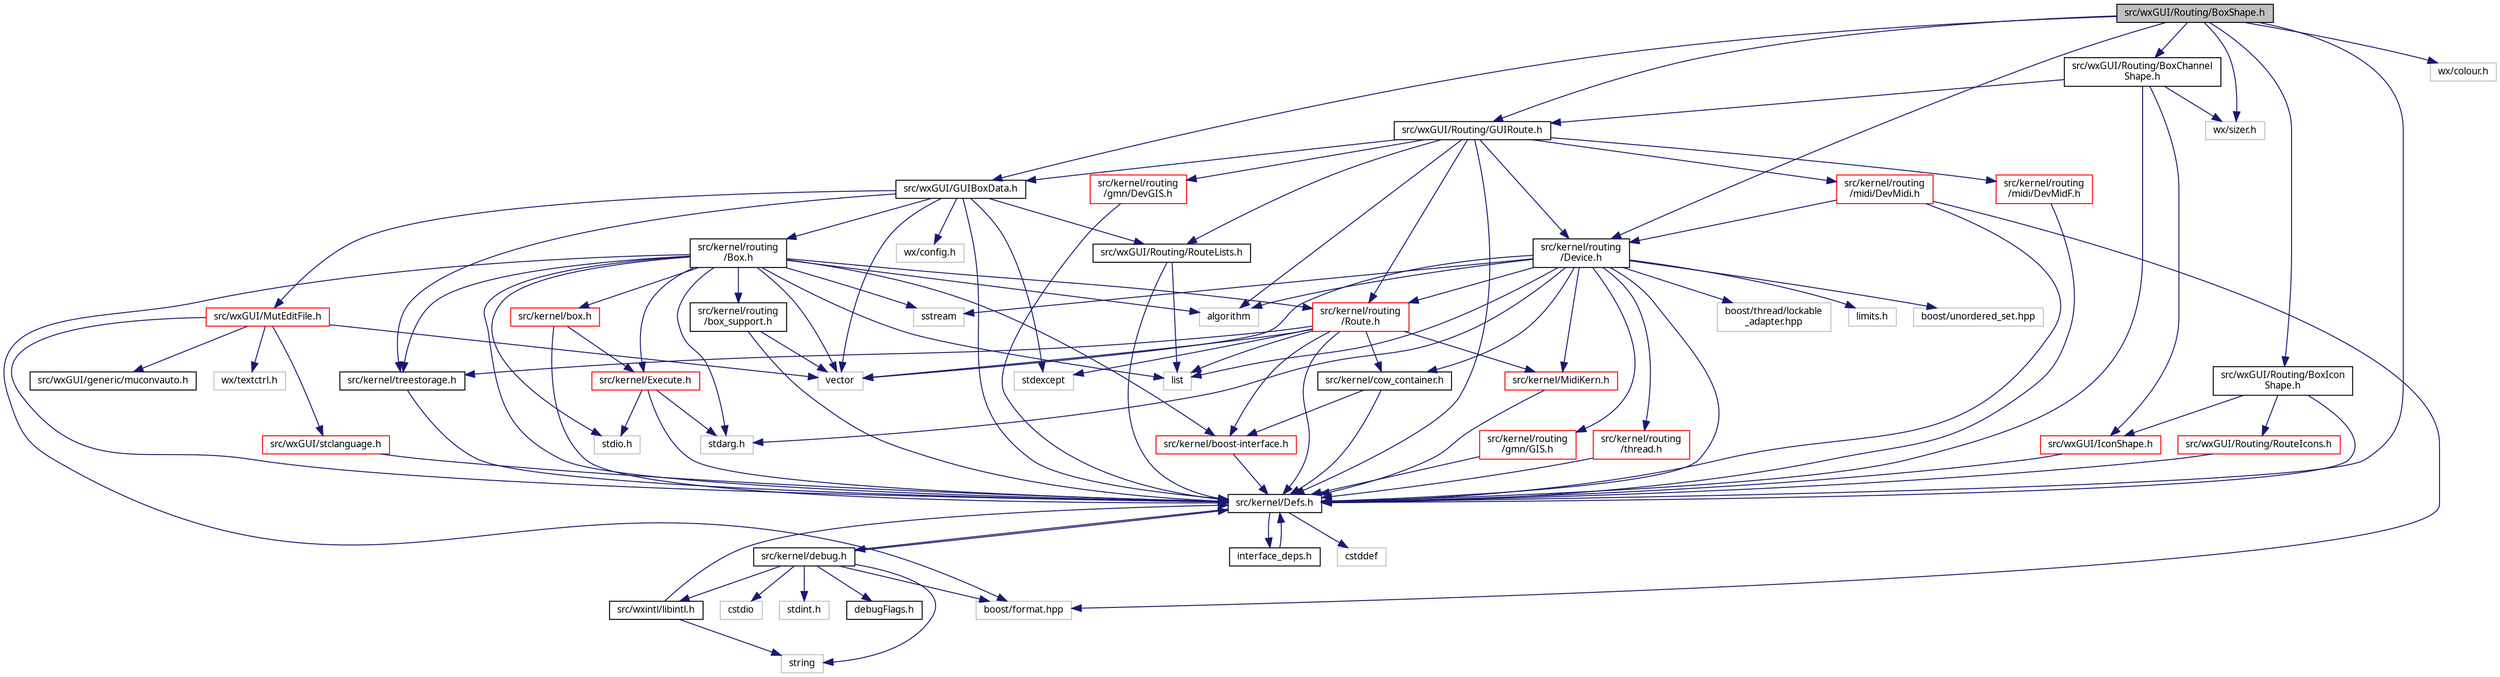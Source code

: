digraph "src/wxGUI/Routing/BoxShape.h"
{
  edge [fontname="Sans",fontsize="10",labelfontname="Sans",labelfontsize="10"];
  node [fontname="Sans",fontsize="10",shape=record];
  Node0 [label="src/wxGUI/Routing/BoxShape.h",height=0.2,width=0.4,color="black", fillcolor="grey75", style="filled", fontcolor="black"];
  Node0 -> Node1 [color="midnightblue",fontsize="10",style="solid",fontname="Sans"];
  Node1 [label="src/kernel/Defs.h",height=0.2,width=0.4,color="black", fillcolor="white", style="filled",URL="$d1/d73/Defs_8h.html",tooltip="Common definitions. "];
  Node1 -> Node2 [color="midnightblue",fontsize="10",style="solid",fontname="Sans"];
  Node2 [label="interface_deps.h",height=0.2,width=0.4,color="black", fillcolor="white", style="filled",URL="$de/ddd/interface__deps_8h.html"];
  Node2 -> Node1 [color="midnightblue",fontsize="10",style="solid",fontname="Sans"];
  Node1 -> Node3 [color="midnightblue",fontsize="10",style="solid",fontname="Sans"];
  Node3 [label="cstddef",height=0.2,width=0.4,color="grey75", fillcolor="white", style="filled"];
  Node1 -> Node4 [color="midnightblue",fontsize="10",style="solid",fontname="Sans"];
  Node4 [label="src/kernel/debug.h",height=0.2,width=0.4,color="black", fillcolor="white", style="filled",URL="$db/d16/debug_8h.html"];
  Node4 -> Node1 [color="midnightblue",fontsize="10",style="solid",fontname="Sans"];
  Node4 -> Node5 [color="midnightblue",fontsize="10",style="solid",fontname="Sans"];
  Node5 [label="src/wxintl/libintl.h",height=0.2,width=0.4,color="black", fillcolor="white", style="filled",URL="$d4/d64/libintl_8h.html"];
  Node5 -> Node1 [color="midnightblue",fontsize="10",style="solid",fontname="Sans"];
  Node5 -> Node6 [color="midnightblue",fontsize="10",style="solid",fontname="Sans"];
  Node6 [label="string",height=0.2,width=0.4,color="grey75", fillcolor="white", style="filled"];
  Node4 -> Node6 [color="midnightblue",fontsize="10",style="solid",fontname="Sans"];
  Node4 -> Node7 [color="midnightblue",fontsize="10",style="solid",fontname="Sans"];
  Node7 [label="cstdio",height=0.2,width=0.4,color="grey75", fillcolor="white", style="filled"];
  Node4 -> Node8 [color="midnightblue",fontsize="10",style="solid",fontname="Sans"];
  Node8 [label="boost/format.hpp",height=0.2,width=0.4,color="grey75", fillcolor="white", style="filled"];
  Node4 -> Node9 [color="midnightblue",fontsize="10",style="solid",fontname="Sans"];
  Node9 [label="stdint.h",height=0.2,width=0.4,color="grey75", fillcolor="white", style="filled"];
  Node4 -> Node10 [color="midnightblue",fontsize="10",style="solid",fontname="Sans"];
  Node10 [label="debugFlags.h",height=0.2,width=0.4,color="black", fillcolor="white", style="filled",URL="$d4/dab/debugFlags_8h.html",tooltip="Debug flags for mutabor debug mode. "];
  Node0 -> Node11 [color="midnightblue",fontsize="10",style="solid",fontname="Sans"];
  Node11 [label="src/wxGUI/GUIBoxData.h",height=0.2,width=0.4,color="black", fillcolor="white", style="filled",URL="$d5/df7/GUIBoxData_8h.html"];
  Node11 -> Node1 [color="midnightblue",fontsize="10",style="solid",fontname="Sans"];
  Node11 -> Node12 [color="midnightblue",fontsize="10",style="solid",fontname="Sans"];
  Node12 [label="src/kernel/treestorage.h",height=0.2,width=0.4,color="black", fillcolor="white", style="filled",URL="$db/dbe/treestorage_8h.html",tooltip="abstract class for tree like storage "];
  Node12 -> Node1 [color="midnightblue",fontsize="10",style="solid",fontname="Sans"];
  Node11 -> Node13 [color="midnightblue",fontsize="10",style="solid",fontname="Sans"];
  Node13 [label="src/kernel/routing\l/Box.h",height=0.2,width=0.4,color="black", fillcolor="white", style="filled",URL="$de/d0f/Box_8h.html",tooltip="Mutabor Box for C++. "];
  Node13 -> Node1 [color="midnightblue",fontsize="10",style="solid",fontname="Sans"];
  Node13 -> Node12 [color="midnightblue",fontsize="10",style="solid",fontname="Sans"];
  Node13 -> Node14 [color="midnightblue",fontsize="10",style="solid",fontname="Sans"];
  Node14 [label="src/kernel/boost-interface.h",height=0.2,width=0.4,color="red", fillcolor="white", style="filled",URL="$d1/da4/boost-interface_8h.html",tooltip="Interface to the boost library. "];
  Node14 -> Node1 [color="midnightblue",fontsize="10",style="solid",fontname="Sans"];
  Node13 -> Node17 [color="midnightblue",fontsize="10",style="solid",fontname="Sans"];
  Node17 [label="src/kernel/routing\l/Route.h",height=0.2,width=0.4,color="red", fillcolor="white", style="filled",URL="$d1/d65/Route_8h.html",tooltip="Routing. "];
  Node17 -> Node1 [color="midnightblue",fontsize="10",style="solid",fontname="Sans"];
  Node17 -> Node18 [color="midnightblue",fontsize="10",style="solid",fontname="Sans"];
  Node18 [label="src/kernel/cow_container.h",height=0.2,width=0.4,color="black", fillcolor="white", style="filled",URL="$da/d28/cow__container_8h.html",tooltip="Copy on write container. "];
  Node18 -> Node1 [color="midnightblue",fontsize="10",style="solid",fontname="Sans"];
  Node18 -> Node14 [color="midnightblue",fontsize="10",style="solid",fontname="Sans"];
  Node17 -> Node19 [color="midnightblue",fontsize="10",style="solid",fontname="Sans"];
  Node19 [label="src/kernel/MidiKern.h",height=0.2,width=0.4,color="red", fillcolor="white", style="filled",URL="$da/dfd/MidiKern_8h.html"];
  Node19 -> Node1 [color="midnightblue",fontsize="10",style="solid",fontname="Sans"];
  Node17 -> Node12 [color="midnightblue",fontsize="10",style="solid",fontname="Sans"];
  Node17 -> Node14 [color="midnightblue",fontsize="10",style="solid",fontname="Sans"];
  Node17 -> Node21 [color="midnightblue",fontsize="10",style="solid",fontname="Sans"];
  Node21 [label="list",height=0.2,width=0.4,color="grey75", fillcolor="white", style="filled"];
  Node17 -> Node22 [color="midnightblue",fontsize="10",style="solid",fontname="Sans"];
  Node22 [label="vector",height=0.2,width=0.4,color="grey75", fillcolor="white", style="filled"];
  Node17 -> Node23 [color="midnightblue",fontsize="10",style="solid",fontname="Sans"];
  Node23 [label="stdexcept",height=0.2,width=0.4,color="grey75", fillcolor="white", style="filled"];
  Node13 -> Node43 [color="midnightblue",fontsize="10",style="solid",fontname="Sans"];
  Node43 [label="src/kernel/Execute.h",height=0.2,width=0.4,color="red", fillcolor="white", style="filled",URL="$de/d11/Execute_8h.html",tooltip="Execute tuning changes. "];
  Node43 -> Node1 [color="midnightblue",fontsize="10",style="solid",fontname="Sans"];
  Node43 -> Node45 [color="midnightblue",fontsize="10",style="solid",fontname="Sans"];
  Node45 [label="stdio.h",height=0.2,width=0.4,color="grey75", fillcolor="white", style="filled"];
  Node43 -> Node39 [color="midnightblue",fontsize="10",style="solid",fontname="Sans"];
  Node39 [label="stdarg.h",height=0.2,width=0.4,color="grey75", fillcolor="white", style="filled"];
  Node13 -> Node46 [color="midnightblue",fontsize="10",style="solid",fontname="Sans"];
  Node46 [label="src/kernel/box.h",height=0.2,width=0.4,color="red", fillcolor="white", style="filled",URL="$dc/d19/box_8h.html",tooltip="Description: Collect all properties, which are used by boxes. "];
  Node46 -> Node1 [color="midnightblue",fontsize="10",style="solid",fontname="Sans"];
  Node46 -> Node43 [color="midnightblue",fontsize="10",style="solid",fontname="Sans"];
  Node13 -> Node49 [color="midnightblue",fontsize="10",style="solid",fontname="Sans"];
  Node49 [label="src/kernel/routing\l/box_support.h",height=0.2,width=0.4,color="black", fillcolor="white", style="filled",URL="$d2/dfc/box__support_8h.html",tooltip="Mutabor Box for C++. "];
  Node49 -> Node1 [color="midnightblue",fontsize="10",style="solid",fontname="Sans"];
  Node49 -> Node22 [color="midnightblue",fontsize="10",style="solid",fontname="Sans"];
  Node13 -> Node22 [color="midnightblue",fontsize="10",style="solid",fontname="Sans"];
  Node13 -> Node21 [color="midnightblue",fontsize="10",style="solid",fontname="Sans"];
  Node13 -> Node37 [color="midnightblue",fontsize="10",style="solid",fontname="Sans"];
  Node37 [label="algorithm",height=0.2,width=0.4,color="grey75", fillcolor="white", style="filled"];
  Node13 -> Node38 [color="midnightblue",fontsize="10",style="solid",fontname="Sans"];
  Node38 [label="sstream",height=0.2,width=0.4,color="grey75", fillcolor="white", style="filled"];
  Node13 -> Node39 [color="midnightblue",fontsize="10",style="solid",fontname="Sans"];
  Node13 -> Node45 [color="midnightblue",fontsize="10",style="solid",fontname="Sans"];
  Node13 -> Node8 [color="midnightblue",fontsize="10",style="solid",fontname="Sans"];
  Node11 -> Node50 [color="midnightblue",fontsize="10",style="solid",fontname="Sans"];
  Node50 [label="src/wxGUI/Routing/RouteLists.h",height=0.2,width=0.4,color="black", fillcolor="white", style="filled",URL="$d4/d70/RouteLists_8h.html"];
  Node50 -> Node1 [color="midnightblue",fontsize="10",style="solid",fontname="Sans"];
  Node50 -> Node21 [color="midnightblue",fontsize="10",style="solid",fontname="Sans"];
  Node11 -> Node51 [color="midnightblue",fontsize="10",style="solid",fontname="Sans"];
  Node51 [label="src/wxGUI/MutEditFile.h",height=0.2,width=0.4,color="red", fillcolor="white", style="filled",URL="$d5/dfb/MutEditFile_8h.html"];
  Node51 -> Node1 [color="midnightblue",fontsize="10",style="solid",fontname="Sans"];
  Node51 -> Node52 [color="midnightblue",fontsize="10",style="solid",fontname="Sans"];
  Node52 [label="src/wxGUI/stclanguage.h",height=0.2,width=0.4,color="red", fillcolor="white", style="filled",URL="$d1/de5/stclanguage_8h.html"];
  Node52 -> Node1 [color="midnightblue",fontsize="10",style="solid",fontname="Sans"];
  Node51 -> Node54 [color="midnightblue",fontsize="10",style="solid",fontname="Sans"];
  Node54 [label="src/wxGUI/generic/muconvauto.h",height=0.2,width=0.4,color="black", fillcolor="white", style="filled",URL="$d1/dcd/muconvauto_8h.html",tooltip="Automatic Character set detection and conversion. "];
  Node51 -> Node22 [color="midnightblue",fontsize="10",style="solid",fontname="Sans"];
  Node51 -> Node55 [color="midnightblue",fontsize="10",style="solid",fontname="Sans"];
  Node55 [label="wx/textctrl.h",height=0.2,width=0.4,color="grey75", fillcolor="white", style="filled"];
  Node11 -> Node22 [color="midnightblue",fontsize="10",style="solid",fontname="Sans"];
  Node11 -> Node23 [color="midnightblue",fontsize="10",style="solid",fontname="Sans"];
  Node11 -> Node59 [color="midnightblue",fontsize="10",style="solid",fontname="Sans"];
  Node59 [label="wx/config.h",height=0.2,width=0.4,color="grey75", fillcolor="white", style="filled"];
  Node0 -> Node60 [color="midnightblue",fontsize="10",style="solid",fontname="Sans"];
  Node60 [label="src/wxGUI/Routing/GUIRoute.h",height=0.2,width=0.4,color="black", fillcolor="white", style="filled",URL="$d6/dfa/GUIRoute_8h.html"];
  Node60 -> Node1 [color="midnightblue",fontsize="10",style="solid",fontname="Sans"];
  Node60 -> Node26 [color="midnightblue",fontsize="10",style="solid",fontname="Sans"];
  Node26 [label="src/kernel/routing\l/Device.h",height=0.2,width=0.4,color="black", fillcolor="white", style="filled",URL="$de/d05/Device_8h.html",tooltip="Routing. "];
  Node26 -> Node1 [color="midnightblue",fontsize="10",style="solid",fontname="Sans"];
  Node26 -> Node18 [color="midnightblue",fontsize="10",style="solid",fontname="Sans"];
  Node26 -> Node27 [color="midnightblue",fontsize="10",style="solid",fontname="Sans"];
  Node27 [label="src/kernel/routing\l/gmn/GIS.h",height=0.2,width=0.4,color="red", fillcolor="white", style="filled",URL="$dd/d4d/GIS_8h.html"];
  Node27 -> Node1 [color="midnightblue",fontsize="10",style="solid",fontname="Sans"];
  Node26 -> Node17 [color="midnightblue",fontsize="10",style="solid",fontname="Sans"];
  Node26 -> Node32 [color="midnightblue",fontsize="10",style="solid",fontname="Sans"];
  Node32 [label="src/kernel/routing\l/thread.h",height=0.2,width=0.4,color="red", fillcolor="white", style="filled",URL="$db/dd5/thread_8h.html"];
  Node32 -> Node1 [color="midnightblue",fontsize="10",style="solid",fontname="Sans"];
  Node26 -> Node35 [color="midnightblue",fontsize="10",style="solid",fontname="Sans"];
  Node35 [label="boost/thread/lockable\l_adapter.hpp",height=0.2,width=0.4,color="grey75", fillcolor="white", style="filled"];
  Node26 -> Node19 [color="midnightblue",fontsize="10",style="solid",fontname="Sans"];
  Node26 -> Node22 [color="midnightblue",fontsize="10",style="solid",fontname="Sans"];
  Node26 -> Node21 [color="midnightblue",fontsize="10",style="solid",fontname="Sans"];
  Node26 -> Node36 [color="midnightblue",fontsize="10",style="solid",fontname="Sans"];
  Node36 [label="limits.h",height=0.2,width=0.4,color="grey75", fillcolor="white", style="filled"];
  Node26 -> Node37 [color="midnightblue",fontsize="10",style="solid",fontname="Sans"];
  Node26 -> Node38 [color="midnightblue",fontsize="10",style="solid",fontname="Sans"];
  Node26 -> Node39 [color="midnightblue",fontsize="10",style="solid",fontname="Sans"];
  Node26 -> Node40 [color="midnightblue",fontsize="10",style="solid",fontname="Sans"];
  Node40 [label="boost/unordered_set.hpp",height=0.2,width=0.4,color="grey75", fillcolor="white", style="filled"];
  Node60 -> Node61 [color="midnightblue",fontsize="10",style="solid",fontname="Sans"];
  Node61 [label="src/kernel/routing\l/midi/DevMidi.h",height=0.2,width=0.4,color="red", fillcolor="white", style="filled",URL="$d4/da2/DevMidi_8h.html",tooltip="Classes for midi port. "];
  Node61 -> Node1 [color="midnightblue",fontsize="10",style="solid",fontname="Sans"];
  Node61 -> Node26 [color="midnightblue",fontsize="10",style="solid",fontname="Sans"];
  Node61 -> Node8 [color="midnightblue",fontsize="10",style="solid",fontname="Sans"];
  Node60 -> Node66 [color="midnightblue",fontsize="10",style="solid",fontname="Sans"];
  Node66 [label="src/kernel/routing\l/midi/DevMidF.h",height=0.2,width=0.4,color="red", fillcolor="white", style="filled",URL="$da/d3c/DevMidF_8h.html"];
  Node66 -> Node1 [color="midnightblue",fontsize="10",style="solid",fontname="Sans"];
  Node60 -> Node75 [color="midnightblue",fontsize="10",style="solid",fontname="Sans"];
  Node75 [label="src/kernel/routing\l/gmn/DevGIS.h",height=0.2,width=0.4,color="red", fillcolor="white", style="filled",URL="$da/d81/DevGIS_8h.html"];
  Node75 -> Node1 [color="midnightblue",fontsize="10",style="solid",fontname="Sans"];
  Node60 -> Node17 [color="midnightblue",fontsize="10",style="solid",fontname="Sans"];
  Node60 -> Node11 [color="midnightblue",fontsize="10",style="solid",fontname="Sans"];
  Node60 -> Node50 [color="midnightblue",fontsize="10",style="solid",fontname="Sans"];
  Node60 -> Node37 [color="midnightblue",fontsize="10",style="solid",fontname="Sans"];
  Node0 -> Node77 [color="midnightblue",fontsize="10",style="solid",fontname="Sans"];
  Node77 [label="src/wxGUI/Routing/BoxChannel\lShape.h",height=0.2,width=0.4,color="black", fillcolor="white", style="filled",URL="$d6/d68/BoxChannelShape_8h.html",tooltip="Box shape for route window. "];
  Node77 -> Node1 [color="midnightblue",fontsize="10",style="solid",fontname="Sans"];
  Node77 -> Node60 [color="midnightblue",fontsize="10",style="solid",fontname="Sans"];
  Node77 -> Node78 [color="midnightblue",fontsize="10",style="solid",fontname="Sans"];
  Node78 [label="src/wxGUI/IconShape.h",height=0.2,width=0.4,color="red", fillcolor="white", style="filled",URL="$d5/d6f/IconShape_8h.html",tooltip="Icon shape. "];
  Node78 -> Node1 [color="midnightblue",fontsize="10",style="solid",fontname="Sans"];
  Node77 -> Node100 [color="midnightblue",fontsize="10",style="solid",fontname="Sans"];
  Node100 [label="wx/sizer.h",height=0.2,width=0.4,color="grey75", fillcolor="white", style="filled"];
  Node0 -> Node101 [color="midnightblue",fontsize="10",style="solid",fontname="Sans"];
  Node101 [label="src/wxGUI/Routing/BoxIcon\lShape.h",height=0.2,width=0.4,color="black", fillcolor="white", style="filled",URL="$d2/de0/BoxIconShape_8h.html",tooltip="Box icon shape for route window. "];
  Node101 -> Node1 [color="midnightblue",fontsize="10",style="solid",fontname="Sans"];
  Node101 -> Node78 [color="midnightblue",fontsize="10",style="solid",fontname="Sans"];
  Node101 -> Node102 [color="midnightblue",fontsize="10",style="solid",fontname="Sans"];
  Node102 [label="src/wxGUI/Routing/RouteIcons.h",height=0.2,width=0.4,color="red", fillcolor="white", style="filled",URL="$df/d40/RouteIcons_8h.html",tooltip="Devices base classes. "];
  Node102 -> Node1 [color="midnightblue",fontsize="10",style="solid",fontname="Sans"];
  Node0 -> Node26 [color="midnightblue",fontsize="10",style="solid",fontname="Sans"];
  Node0 -> Node103 [color="midnightblue",fontsize="10",style="solid",fontname="Sans"];
  Node103 [label="wx/colour.h",height=0.2,width=0.4,color="grey75", fillcolor="white", style="filled"];
  Node0 -> Node100 [color="midnightblue",fontsize="10",style="solid",fontname="Sans"];
}
